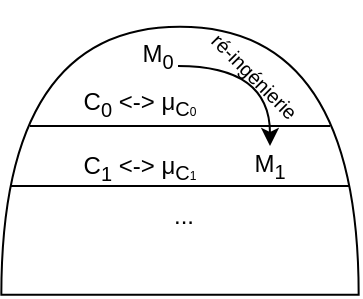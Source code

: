 <mxfile version="21.0.2" type="device"><diagram name="Page-1" id="ORoaEGOZ-8gIAy33Ib8U"><mxGraphModel dx="631" dy="242" grid="1" gridSize="10" guides="1" tooltips="1" connect="1" arrows="1" fold="1" page="1" pageScale="1" pageWidth="827" pageHeight="1169" math="0" shadow="0"><root><mxCell id="0"/><mxCell id="1" parent="0"/><mxCell id="b0sJvx57vVyWpf4LIRyT-2" value="" style="shape=or;whiteSpace=wrap;html=1;rotation=-90;" vertex="1" parent="1"><mxGeometry x="368" y="418" width="134" height="178.67" as="geometry"/></mxCell><mxCell id="FKpFEuqb4E66MLk2qcY4-2" value="C&lt;sub&gt;0&lt;/sub&gt; &amp;lt;-&amp;gt; μ&lt;sub&gt;C&lt;font style=&quot;font-size: 9px;&quot;&gt;&lt;font style=&quot;font-size: 8px;&quot;&gt;&lt;font style=&quot;font-size: 7px;&quot;&gt;&lt;font style=&quot;font-size: 6px;&quot;&gt;0&lt;/font&gt;&lt;/font&gt;&lt;/font&gt;&lt;/font&gt;&lt;/sub&gt;" style="text;html=1;strokeColor=none;fillColor=none;align=center;verticalAlign=middle;whiteSpace=wrap;rounded=0;" parent="1" vertex="1"><mxGeometry x="375" y="464" width="80" height="30" as="geometry"/></mxCell><mxCell id="FKpFEuqb4E66MLk2qcY4-7" value="" style="endArrow=none;html=1;rounded=0;" parent="1" edge="1"><mxGeometry width="50" height="50" relative="1" as="geometry"><mxPoint x="360" y="490" as="sourcePoint"/><mxPoint x="510" y="490" as="targetPoint"/></mxGeometry></mxCell><mxCell id="FKpFEuqb4E66MLk2qcY4-8" value="ré-ingénierie" style="text;html=1;strokeColor=none;fillColor=none;align=center;verticalAlign=middle;whiteSpace=wrap;rounded=0;rotation=45;fontSize=10;" parent="1" vertex="1"><mxGeometry x="434" y="450" width="77" height="30" as="geometry"/></mxCell><mxCell id="FKpFEuqb4E66MLk2qcY4-12" style="edgeStyle=orthogonalEdgeStyle;rounded=0;orthogonalLoop=1;jettySize=auto;html=1;curved=1;exitX=1;exitY=1;exitDx=0;exitDy=0;entryX=0.5;entryY=0;entryDx=0;entryDy=0;" parent="1" source="FKpFEuqb4E66MLk2qcY4-9" target="FKpFEuqb4E66MLk2qcY4-10" edge="1"><mxGeometry relative="1" as="geometry"><Array as="points"><mxPoint x="434" y="460"/><mxPoint x="480" y="460"/></Array></mxGeometry></mxCell><mxCell id="FKpFEuqb4E66MLk2qcY4-9" value="M&lt;sub&gt;0&lt;/sub&gt;" style="text;html=1;strokeColor=none;fillColor=none;align=center;verticalAlign=middle;whiteSpace=wrap;rounded=0;" parent="1" vertex="1"><mxGeometry x="414" y="450" width="20" height="10" as="geometry"/></mxCell><mxCell id="FKpFEuqb4E66MLk2qcY4-10" value="M&lt;sub&gt;1&lt;/sub&gt;" style="text;html=1;strokeColor=none;fillColor=none;align=center;verticalAlign=middle;whiteSpace=wrap;rounded=0;" parent="1" vertex="1"><mxGeometry x="470" y="500" width="20" height="20" as="geometry"/></mxCell><mxCell id="FKpFEuqb4E66MLk2qcY4-14" value="" style="endArrow=none;html=1;rounded=0;curved=1;" parent="1" edge="1"><mxGeometry width="50" height="50" relative="1" as="geometry"><mxPoint x="350" y="520" as="sourcePoint"/><mxPoint x="520" y="520" as="targetPoint"/></mxGeometry></mxCell><mxCell id="FKpFEuqb4E66MLk2qcY4-15" value="..." style="text;html=1;strokeColor=none;fillColor=none;align=center;verticalAlign=middle;whiteSpace=wrap;rounded=0;" parent="1" vertex="1"><mxGeometry x="407" y="520" width="60" height="30" as="geometry"/></mxCell><mxCell id="b0sJvx57vVyWpf4LIRyT-1" value="C&lt;sub&gt;1&lt;/sub&gt; &amp;lt;-&amp;gt; μ&lt;sub&gt;C&lt;font style=&quot;font-size: 9px;&quot;&gt;&lt;font style=&quot;font-size: 8px;&quot;&gt;&lt;font style=&quot;font-size: 7px;&quot;&gt;&lt;font style=&quot;font-size: 6px;&quot;&gt;1&lt;/font&gt;&lt;/font&gt;&lt;/font&gt;&lt;/font&gt;&lt;/sub&gt;" style="text;html=1;strokeColor=none;fillColor=none;align=center;verticalAlign=middle;whiteSpace=wrap;rounded=0;" vertex="1" parent="1"><mxGeometry x="375" y="496" width="80" height="30" as="geometry"/></mxCell></root></mxGraphModel></diagram></mxfile>